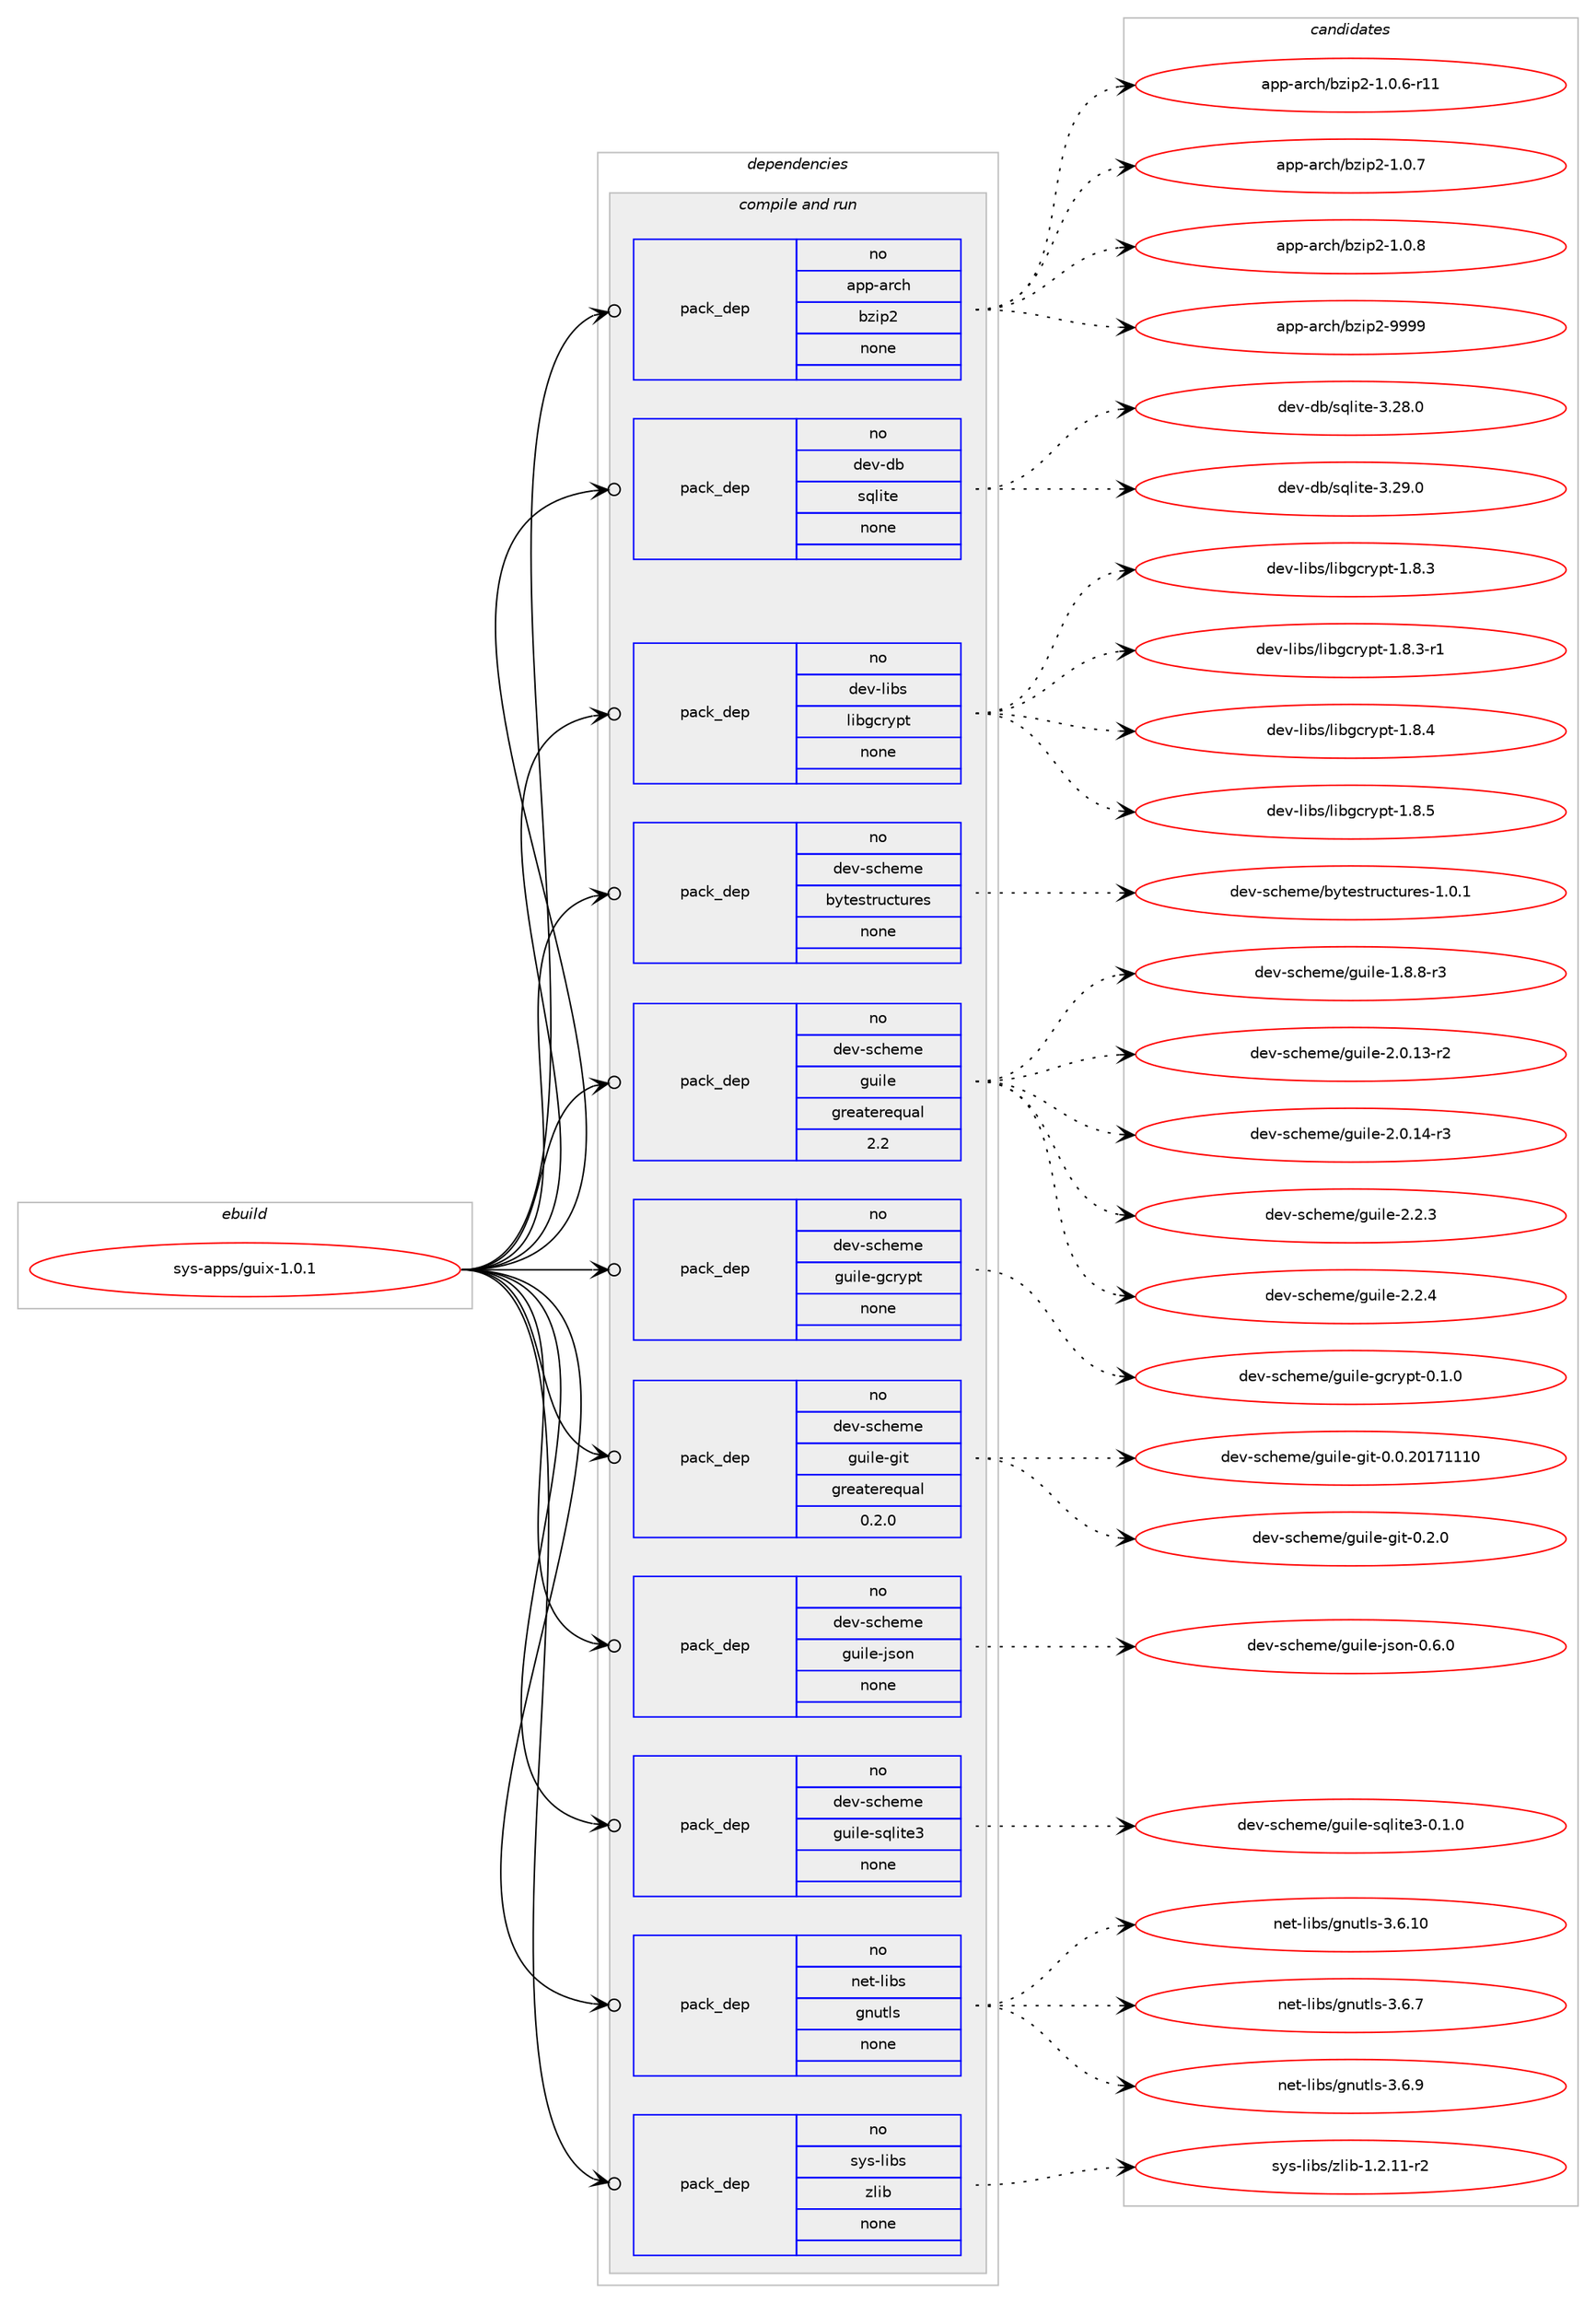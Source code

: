 digraph prolog {

# *************
# Graph options
# *************

newrank=true;
concentrate=true;
compound=true;
graph [rankdir=LR,fontname=Helvetica,fontsize=10,ranksep=1.5];#, ranksep=2.5, nodesep=0.2];
edge  [arrowhead=vee];
node  [fontname=Helvetica,fontsize=10];

# **********
# The ebuild
# **********

subgraph cluster_leftcol {
color=gray;
rank=same;
label=<<i>ebuild</i>>;
id [label="sys-apps/guix-1.0.1", color=red, width=4, href="../sys-apps/guix-1.0.1.svg"];
}

# ****************
# The dependencies
# ****************

subgraph cluster_midcol {
color=gray;
label=<<i>dependencies</i>>;
subgraph cluster_compile {
fillcolor="#eeeeee";
style=filled;
label=<<i>compile</i>>;
}
subgraph cluster_compileandrun {
fillcolor="#eeeeee";
style=filled;
label=<<i>compile and run</i>>;
subgraph pack649256 {
dependency875403 [label=<<TABLE BORDER="0" CELLBORDER="1" CELLSPACING="0" CELLPADDING="4" WIDTH="220"><TR><TD ROWSPAN="6" CELLPADDING="30">pack_dep</TD></TR><TR><TD WIDTH="110">no</TD></TR><TR><TD>app-arch</TD></TR><TR><TD>bzip2</TD></TR><TR><TD>none</TD></TR><TR><TD></TD></TR></TABLE>>, shape=none, color=blue];
}
id:e -> dependency875403:w [weight=20,style="solid",arrowhead="odotvee"];
subgraph pack649257 {
dependency875404 [label=<<TABLE BORDER="0" CELLBORDER="1" CELLSPACING="0" CELLPADDING="4" WIDTH="220"><TR><TD ROWSPAN="6" CELLPADDING="30">pack_dep</TD></TR><TR><TD WIDTH="110">no</TD></TR><TR><TD>dev-db</TD></TR><TR><TD>sqlite</TD></TR><TR><TD>none</TD></TR><TR><TD></TD></TR></TABLE>>, shape=none, color=blue];
}
id:e -> dependency875404:w [weight=20,style="solid",arrowhead="odotvee"];
subgraph pack649258 {
dependency875405 [label=<<TABLE BORDER="0" CELLBORDER="1" CELLSPACING="0" CELLPADDING="4" WIDTH="220"><TR><TD ROWSPAN="6" CELLPADDING="30">pack_dep</TD></TR><TR><TD WIDTH="110">no</TD></TR><TR><TD>dev-libs</TD></TR><TR><TD>libgcrypt</TD></TR><TR><TD>none</TD></TR><TR><TD></TD></TR></TABLE>>, shape=none, color=blue];
}
id:e -> dependency875405:w [weight=20,style="solid",arrowhead="odotvee"];
subgraph pack649259 {
dependency875406 [label=<<TABLE BORDER="0" CELLBORDER="1" CELLSPACING="0" CELLPADDING="4" WIDTH="220"><TR><TD ROWSPAN="6" CELLPADDING="30">pack_dep</TD></TR><TR><TD WIDTH="110">no</TD></TR><TR><TD>dev-scheme</TD></TR><TR><TD>bytestructures</TD></TR><TR><TD>none</TD></TR><TR><TD></TD></TR></TABLE>>, shape=none, color=blue];
}
id:e -> dependency875406:w [weight=20,style="solid",arrowhead="odotvee"];
subgraph pack649260 {
dependency875407 [label=<<TABLE BORDER="0" CELLBORDER="1" CELLSPACING="0" CELLPADDING="4" WIDTH="220"><TR><TD ROWSPAN="6" CELLPADDING="30">pack_dep</TD></TR><TR><TD WIDTH="110">no</TD></TR><TR><TD>dev-scheme</TD></TR><TR><TD>guile</TD></TR><TR><TD>greaterequal</TD></TR><TR><TD>2.2</TD></TR></TABLE>>, shape=none, color=blue];
}
id:e -> dependency875407:w [weight=20,style="solid",arrowhead="odotvee"];
subgraph pack649261 {
dependency875408 [label=<<TABLE BORDER="0" CELLBORDER="1" CELLSPACING="0" CELLPADDING="4" WIDTH="220"><TR><TD ROWSPAN="6" CELLPADDING="30">pack_dep</TD></TR><TR><TD WIDTH="110">no</TD></TR><TR><TD>dev-scheme</TD></TR><TR><TD>guile-gcrypt</TD></TR><TR><TD>none</TD></TR><TR><TD></TD></TR></TABLE>>, shape=none, color=blue];
}
id:e -> dependency875408:w [weight=20,style="solid",arrowhead="odotvee"];
subgraph pack649262 {
dependency875409 [label=<<TABLE BORDER="0" CELLBORDER="1" CELLSPACING="0" CELLPADDING="4" WIDTH="220"><TR><TD ROWSPAN="6" CELLPADDING="30">pack_dep</TD></TR><TR><TD WIDTH="110">no</TD></TR><TR><TD>dev-scheme</TD></TR><TR><TD>guile-git</TD></TR><TR><TD>greaterequal</TD></TR><TR><TD>0.2.0</TD></TR></TABLE>>, shape=none, color=blue];
}
id:e -> dependency875409:w [weight=20,style="solid",arrowhead="odotvee"];
subgraph pack649263 {
dependency875410 [label=<<TABLE BORDER="0" CELLBORDER="1" CELLSPACING="0" CELLPADDING="4" WIDTH="220"><TR><TD ROWSPAN="6" CELLPADDING="30">pack_dep</TD></TR><TR><TD WIDTH="110">no</TD></TR><TR><TD>dev-scheme</TD></TR><TR><TD>guile-json</TD></TR><TR><TD>none</TD></TR><TR><TD></TD></TR></TABLE>>, shape=none, color=blue];
}
id:e -> dependency875410:w [weight=20,style="solid",arrowhead="odotvee"];
subgraph pack649264 {
dependency875411 [label=<<TABLE BORDER="0" CELLBORDER="1" CELLSPACING="0" CELLPADDING="4" WIDTH="220"><TR><TD ROWSPAN="6" CELLPADDING="30">pack_dep</TD></TR><TR><TD WIDTH="110">no</TD></TR><TR><TD>dev-scheme</TD></TR><TR><TD>guile-sqlite3</TD></TR><TR><TD>none</TD></TR><TR><TD></TD></TR></TABLE>>, shape=none, color=blue];
}
id:e -> dependency875411:w [weight=20,style="solid",arrowhead="odotvee"];
subgraph pack649265 {
dependency875412 [label=<<TABLE BORDER="0" CELLBORDER="1" CELLSPACING="0" CELLPADDING="4" WIDTH="220"><TR><TD ROWSPAN="6" CELLPADDING="30">pack_dep</TD></TR><TR><TD WIDTH="110">no</TD></TR><TR><TD>net-libs</TD></TR><TR><TD>gnutls</TD></TR><TR><TD>none</TD></TR><TR><TD></TD></TR></TABLE>>, shape=none, color=blue];
}
id:e -> dependency875412:w [weight=20,style="solid",arrowhead="odotvee"];
subgraph pack649266 {
dependency875413 [label=<<TABLE BORDER="0" CELLBORDER="1" CELLSPACING="0" CELLPADDING="4" WIDTH="220"><TR><TD ROWSPAN="6" CELLPADDING="30">pack_dep</TD></TR><TR><TD WIDTH="110">no</TD></TR><TR><TD>sys-libs</TD></TR><TR><TD>zlib</TD></TR><TR><TD>none</TD></TR><TR><TD></TD></TR></TABLE>>, shape=none, color=blue];
}
id:e -> dependency875413:w [weight=20,style="solid",arrowhead="odotvee"];
}
subgraph cluster_run {
fillcolor="#eeeeee";
style=filled;
label=<<i>run</i>>;
}
}

# **************
# The candidates
# **************

subgraph cluster_choices {
rank=same;
color=gray;
label=<<i>candidates</i>>;

subgraph choice649256 {
color=black;
nodesep=1;
choice97112112459711499104479812210511250454946484654451144949 [label="app-arch/bzip2-1.0.6-r11", color=red, width=4,href="../app-arch/bzip2-1.0.6-r11.svg"];
choice97112112459711499104479812210511250454946484655 [label="app-arch/bzip2-1.0.7", color=red, width=4,href="../app-arch/bzip2-1.0.7.svg"];
choice97112112459711499104479812210511250454946484656 [label="app-arch/bzip2-1.0.8", color=red, width=4,href="../app-arch/bzip2-1.0.8.svg"];
choice971121124597114991044798122105112504557575757 [label="app-arch/bzip2-9999", color=red, width=4,href="../app-arch/bzip2-9999.svg"];
dependency875403:e -> choice97112112459711499104479812210511250454946484654451144949:w [style=dotted,weight="100"];
dependency875403:e -> choice97112112459711499104479812210511250454946484655:w [style=dotted,weight="100"];
dependency875403:e -> choice97112112459711499104479812210511250454946484656:w [style=dotted,weight="100"];
dependency875403:e -> choice971121124597114991044798122105112504557575757:w [style=dotted,weight="100"];
}
subgraph choice649257 {
color=black;
nodesep=1;
choice10010111845100984711511310810511610145514650564648 [label="dev-db/sqlite-3.28.0", color=red, width=4,href="../dev-db/sqlite-3.28.0.svg"];
choice10010111845100984711511310810511610145514650574648 [label="dev-db/sqlite-3.29.0", color=red, width=4,href="../dev-db/sqlite-3.29.0.svg"];
dependency875404:e -> choice10010111845100984711511310810511610145514650564648:w [style=dotted,weight="100"];
dependency875404:e -> choice10010111845100984711511310810511610145514650574648:w [style=dotted,weight="100"];
}
subgraph choice649258 {
color=black;
nodesep=1;
choice1001011184510810598115471081059810399114121112116454946564651 [label="dev-libs/libgcrypt-1.8.3", color=red, width=4,href="../dev-libs/libgcrypt-1.8.3.svg"];
choice10010111845108105981154710810598103991141211121164549465646514511449 [label="dev-libs/libgcrypt-1.8.3-r1", color=red, width=4,href="../dev-libs/libgcrypt-1.8.3-r1.svg"];
choice1001011184510810598115471081059810399114121112116454946564652 [label="dev-libs/libgcrypt-1.8.4", color=red, width=4,href="../dev-libs/libgcrypt-1.8.4.svg"];
choice1001011184510810598115471081059810399114121112116454946564653 [label="dev-libs/libgcrypt-1.8.5", color=red, width=4,href="../dev-libs/libgcrypt-1.8.5.svg"];
dependency875405:e -> choice1001011184510810598115471081059810399114121112116454946564651:w [style=dotted,weight="100"];
dependency875405:e -> choice10010111845108105981154710810598103991141211121164549465646514511449:w [style=dotted,weight="100"];
dependency875405:e -> choice1001011184510810598115471081059810399114121112116454946564652:w [style=dotted,weight="100"];
dependency875405:e -> choice1001011184510810598115471081059810399114121112116454946564653:w [style=dotted,weight="100"];
}
subgraph choice649259 {
color=black;
nodesep=1;
choice1001011184511599104101109101479812111610111511611411799116117114101115454946484649 [label="dev-scheme/bytestructures-1.0.1", color=red, width=4,href="../dev-scheme/bytestructures-1.0.1.svg"];
dependency875406:e -> choice1001011184511599104101109101479812111610111511611411799116117114101115454946484649:w [style=dotted,weight="100"];
}
subgraph choice649260 {
color=black;
nodesep=1;
choice1001011184511599104101109101471031171051081014549465646564511451 [label="dev-scheme/guile-1.8.8-r3", color=red, width=4,href="../dev-scheme/guile-1.8.8-r3.svg"];
choice100101118451159910410110910147103117105108101455046484649514511450 [label="dev-scheme/guile-2.0.13-r2", color=red, width=4,href="../dev-scheme/guile-2.0.13-r2.svg"];
choice100101118451159910410110910147103117105108101455046484649524511451 [label="dev-scheme/guile-2.0.14-r3", color=red, width=4,href="../dev-scheme/guile-2.0.14-r3.svg"];
choice100101118451159910410110910147103117105108101455046504651 [label="dev-scheme/guile-2.2.3", color=red, width=4,href="../dev-scheme/guile-2.2.3.svg"];
choice100101118451159910410110910147103117105108101455046504652 [label="dev-scheme/guile-2.2.4", color=red, width=4,href="../dev-scheme/guile-2.2.4.svg"];
dependency875407:e -> choice1001011184511599104101109101471031171051081014549465646564511451:w [style=dotted,weight="100"];
dependency875407:e -> choice100101118451159910410110910147103117105108101455046484649514511450:w [style=dotted,weight="100"];
dependency875407:e -> choice100101118451159910410110910147103117105108101455046484649524511451:w [style=dotted,weight="100"];
dependency875407:e -> choice100101118451159910410110910147103117105108101455046504651:w [style=dotted,weight="100"];
dependency875407:e -> choice100101118451159910410110910147103117105108101455046504652:w [style=dotted,weight="100"];
}
subgraph choice649261 {
color=black;
nodesep=1;
choice1001011184511599104101109101471031171051081014510399114121112116454846494648 [label="dev-scheme/guile-gcrypt-0.1.0", color=red, width=4,href="../dev-scheme/guile-gcrypt-0.1.0.svg"];
dependency875408:e -> choice1001011184511599104101109101471031171051081014510399114121112116454846494648:w [style=dotted,weight="100"];
}
subgraph choice649262 {
color=black;
nodesep=1;
choice1001011184511599104101109101471031171051081014510310511645484648465048495549494948 [label="dev-scheme/guile-git-0.0.20171110", color=red, width=4,href="../dev-scheme/guile-git-0.0.20171110.svg"];
choice10010111845115991041011091014710311710510810145103105116454846504648 [label="dev-scheme/guile-git-0.2.0", color=red, width=4,href="../dev-scheme/guile-git-0.2.0.svg"];
dependency875409:e -> choice1001011184511599104101109101471031171051081014510310511645484648465048495549494948:w [style=dotted,weight="100"];
dependency875409:e -> choice10010111845115991041011091014710311710510810145103105116454846504648:w [style=dotted,weight="100"];
}
subgraph choice649263 {
color=black;
nodesep=1;
choice10010111845115991041011091014710311710510810145106115111110454846544648 [label="dev-scheme/guile-json-0.6.0", color=red, width=4,href="../dev-scheme/guile-json-0.6.0.svg"];
dependency875410:e -> choice10010111845115991041011091014710311710510810145106115111110454846544648:w [style=dotted,weight="100"];
}
subgraph choice649264 {
color=black;
nodesep=1;
choice1001011184511599104101109101471031171051081014511511310810511610151454846494648 [label="dev-scheme/guile-sqlite3-0.1.0", color=red, width=4,href="../dev-scheme/guile-sqlite3-0.1.0.svg"];
dependency875411:e -> choice1001011184511599104101109101471031171051081014511511310810511610151454846494648:w [style=dotted,weight="100"];
}
subgraph choice649265 {
color=black;
nodesep=1;
choice11010111645108105981154710311011711610811545514654464948 [label="net-libs/gnutls-3.6.10", color=red, width=4,href="../net-libs/gnutls-3.6.10.svg"];
choice110101116451081059811547103110117116108115455146544655 [label="net-libs/gnutls-3.6.7", color=red, width=4,href="../net-libs/gnutls-3.6.7.svg"];
choice110101116451081059811547103110117116108115455146544657 [label="net-libs/gnutls-3.6.9", color=red, width=4,href="../net-libs/gnutls-3.6.9.svg"];
dependency875412:e -> choice11010111645108105981154710311011711610811545514654464948:w [style=dotted,weight="100"];
dependency875412:e -> choice110101116451081059811547103110117116108115455146544655:w [style=dotted,weight="100"];
dependency875412:e -> choice110101116451081059811547103110117116108115455146544657:w [style=dotted,weight="100"];
}
subgraph choice649266 {
color=black;
nodesep=1;
choice11512111545108105981154712210810598454946504649494511450 [label="sys-libs/zlib-1.2.11-r2", color=red, width=4,href="../sys-libs/zlib-1.2.11-r2.svg"];
dependency875413:e -> choice11512111545108105981154712210810598454946504649494511450:w [style=dotted,weight="100"];
}
}

}
